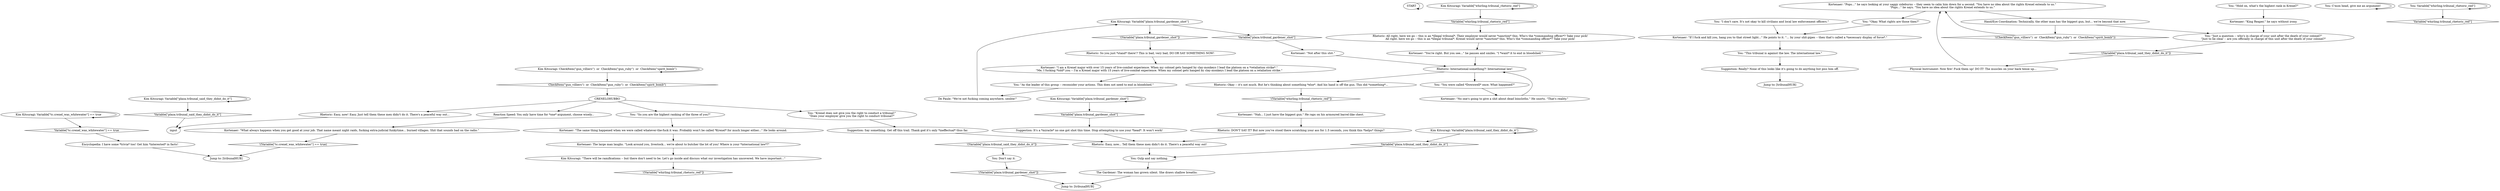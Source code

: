 # TRIBUNAL / LEGITIMACY OF THIS TRIBUNAL
# "Does Krenel give you the right to conduct tribunal?"
# ==================================================
digraph G {
	  0 [label="START"];
	  1 [label="input"];
	  2 [label="Jump to: [tribunalHUB]"];
	  3 [label="Reaction Speed: You only have time for *one* argument, choose wisely..."];
	  4 [label="You: \"Krenel does not give you the right to conduct a tribunal!\"\n\"Does your employer give you the right to conduct tribunal?\""];
	  5 [label="You: \"You were called *Downwell* once. What happened?\""];
	  6 [label="You: \"This tribunal is against the law. The international law.\""];
	  7 [label="Kortenaer: \"No one's going to give a shit about dead loincloths.\" He snorts. \"That's reality.\""];
	  8 [label="Kortenaer: \"What always happens when you get good at your job. That name meant night raids, fucking extra-judicial funkytime... burned villages. Shit that sounds bad on the radio.\""];
	  9 [label="CRENELOHUBBO"];
	  10 [label="Physical Instrument: Now fire! Fuck them up! DO IT! The muscles on your back tense up..."];
	  11 [label="Rhetoric: Easy, now... Tell them these men didn't do it. There's a peaceful way out!"];
	  12 [label="Kim Kitsuragi: Variable[\"plaza.tribunal_said_they_didnt_do_it\"]"];
	  13 [label="Variable[\"plaza.tribunal_said_they_didnt_do_it\"]", shape=diamond];
	  14 [label="!(Variable[\"plaza.tribunal_said_they_didnt_do_it\"])", shape=diamond];
	  15 [label="Kim Kitsuragi: Variable[\"whirling.tribunal_rhetoric_red\"]"];
	  16 [label="Variable[\"whirling.tribunal_rhetoric_red\"]", shape=diamond];
	  17 [label="!(Variable[\"whirling.tribunal_rhetoric_red\"])", shape=diamond];
	  18 [label="Kim Kitsuragi: CheckItem(\"gun_villiers\")  or  CheckItem(\"gun_ruby\")  or  CheckItem(\"spirit_bomb\")"];
	  19 [label="CheckItem(\"gun_villiers\")  or  CheckItem(\"gun_ruby\")  or  CheckItem(\"spirit_bomb\")", shape=diamond];
	  20 [label="!(CheckItem(\"gun_villiers\")  or  CheckItem(\"gun_ruby\")  or  CheckItem(\"spirit_bomb\"))", shape=diamond];
	  21 [label="You: \"Hold on, what's the highest rank in Krenel?\""];
	  22 [label="You: C'mon head, give me an argument!"];
	  23 [label="You: Variable[\"whirling.tribunal_rhetoric_red\"]"];
	  24 [label="Variable[\"whirling.tribunal_rhetoric_red\"]", shape=diamond];
	  25 [label="!(Variable[\"whirling.tribunal_rhetoric_red\"])", shape=diamond];
	  26 [label="De Paule: \"We're not fucking coming anywhere, seolite!\""];
	  27 [label="Kortenaer: \"You're right. But you see...\" he pauses and smiles. \"I *want* it to end in bloodshed.\""];
	  28 [label="Kim Kitsuragi: Variable[\"tc.crenel_was_whitewater\"] == true"];
	  29 [label="Variable[\"tc.crenel_was_whitewater\"] == true", shape=diamond];
	  30 [label="!(Variable[\"tc.crenel_was_whitewater\"] == true)", shape=diamond];
	  31 [label="Kortenaer: \"The same thing happened when we were called whatever-the-fuck it was. Probably won't be called *Krenel* for much longer either...\" He looks around."];
	  32 [label="Kortenaer: \"Nah... I just have the biggest gun.\" He raps on his armoured barrel-like chest."];
	  33 [label="Rhetoric: International-something?! International law!"];
	  34 [label="Rhetoric: Okay -- it's not much. But he's thinking about something *else*. And his hand is off the gun. This did *something*..."];
	  35 [label="You: Don't say it."];
	  36 [label="Rhetoric: Easy, now! Easy. Just tell them these men didn't do it. There's a peaceful way out..."];
	  37 [label="You: \"Just a question -- who's in charge of your unit after the death of your colonel?\"\n\"Just to be clear -- are you officially in charge of this unit after the death of your colonel?\""];
	  38 [label="You: \"As the leader of this group -- reconsider your actions. This does not need to end in bloodshed.\""];
	  39 [label="You: \"So you are the highest ranking of the three of you?\""];
	  40 [label="You: Gulp and say nothing."];
	  41 [label="Jump to: [tribunalHUB]"];
	  42 [label="Kortenaer: \"Not after this shit.\""];
	  43 [label="Suggestion: It's a *miracle* no one got shot this time. Stop attempting to use your *head*. It won't work!"];
	  44 [label="The Gardener: The woman has grown silent. She draws shallow breaths."];
	  45 [label="Rhetoric: So you just *stand* there!? This is bad, very bad, DO OR SAY SOMETHING NOW!"];
	  46 [label="Suggestion: Say something. Get off this trail. Thank god it's only *ineffectual* thus far."];
	  47 [label="Kortenaer: \"Pops...\" he says looking at your saggy sideburns -- they seem to calm him down for a second. \"You have no idea about the rights Krenel extends to us.\"\n\"Pops...\" he says. \"You have no idea about the rights Krenel extends to us.\""];
	  48 [label="Kim Kitsuragi: Variable[\"plaza.tribunal_said_they_didnt_do_it\"]"];
	  49 [label="Variable[\"plaza.tribunal_said_they_didnt_do_it\"]", shape=diamond];
	  50 [label="!(Variable[\"plaza.tribunal_said_they_didnt_do_it\"])", shape=diamond];
	  51 [label="Kortenaer: \"I am a Krenel major with over 15 years of live-combat experience. When my colonel gets hanged by clay-monkeys I lead the platoon on a *retaliation strike*.\"\n\"Me, I fucking *told* you -- I'm a Krenel major with 15 years of live-combat experience. When my colonel gets hanged by clay-monkeys I lead the platoon on a retaliation strike.\""];
	  52 [label="Jump to: [tribunalHUB]"];
	  53 [label="Suggestion: Really? None of this looks like it's going to do anything but piss him off."];
	  54 [label="Kortenaer: The large man laughs. \"Look around you, livestock... we're about to butcher the lot of you! Where is your *international law*?\""];
	  55 [label="Kim Kitsuragi: Variable[\"plaza.tribunal_gardener_shot\"]"];
	  56 [label="Variable[\"plaza.tribunal_gardener_shot\"]", shape=diamond];
	  57 [label="!(Variable[\"plaza.tribunal_gardener_shot\"])", shape=diamond];
	  58 [label="Rhetoric: DON'T SAY IT? But now you've stood there scratching your ass for 1.5 seconds, you think this *helps* things?"];
	  59 [label="Hand/Eye Coordination: Technically, the other man has the biggest gun, but... we're beyond that now."];
	  60 [label="You: \"I don't care. It's not okay to kill civilians and local law enforcement officers.\""];
	  61 [label="Rhetoric: All right, here we go -- this is an *illegal tribunal*. Their employer would never *sanction* this. Who's the *commanding officer*? Take your pick!\nAll right, here we go -- this is an *illegal tribunal*. Krenel would never *sanction* this. Who's the *commanding officer*? Take your pick!"];
	  62 [label="Encyclopedia: I have some *trivia* too! Get him *interested* in facts!"];
	  63 [label="Kortenaer: \"King Reaper,\" he says without irony."];
	  64 [label="Kortenaer: \"If I fuck and kill you, hang you to that street light...\" He points to it. \"... by your shit-pipes -- then that's called a *necessary display of force*.\""];
	  65 [label="You: \"Okay. What rights are those then?\""];
	  66 [label="Kim Kitsuragi: \"There will be ramifications -- but there don't need to be. Let's go inside and discuss what our investigation has uncovered. We have important...\""];
	  67 [label="Kim Kitsuragi: Variable[\"plaza.tribunal_gardener_shot\"]"];
	  68 [label="Variable[\"plaza.tribunal_gardener_shot\"]", shape=diamond];
	  69 [label="!(Variable[\"plaza.tribunal_gardener_shot\"])", shape=diamond];
	  0 -> 0
	  3 -> 8
	  4 -> 46
	  5 -> 7
	  6 -> 53
	  7 -> 33
	  8 -> 30
	  9 -> 3
	  9 -> 36
	  9 -> 4
	  9 -> 39
	  10 -> 47
	  11 -> 40
	  12 -> 12
	  12 -> 13
	  13 -> 1
	  14 -> 35
	  15 -> 16
	  15 -> 15
	  16 -> 61
	  17 -> 32
	  18 -> 18
	  18 -> 19
	  19 -> 9
	  20 -> 47
	  21 -> 63
	  22 -> 22
	  23 -> 24
	  23 -> 23
	  26 -> 67
	  27 -> 33
	  28 -> 28
	  28 -> 29
	  29 -> 62
	  30 -> 52
	  31 -> 54
	  32 -> 58
	  33 -> 34
	  33 -> 5
	  34 -> 17
	  35 -> 57
	  36 -> 1
	  37 -> 50
	  38 -> 26
	  39 -> 31
	  40 -> 44
	  42 -> 33
	  43 -> 11
	  44 -> 41
	  45 -> 51
	  46 -> 11
	  47 -> 65
	  47 -> 59
	  48 -> 48
	  48 -> 49
	  49 -> 40
	  50 -> 10
	  51 -> 38
	  53 -> 2
	  54 -> 66
	  55 -> 56
	  55 -> 55
	  56 -> 43
	  57 -> 41
	  58 -> 11
	  59 -> 20
	  59 -> 37
	  60 -> 64
	  61 -> 27
	  62 -> 52
	  63 -> 37
	  64 -> 6
	  65 -> 64
	  66 -> 25
	  67 -> 68
	  67 -> 69
	  68 -> 42
	  69 -> 45
}

